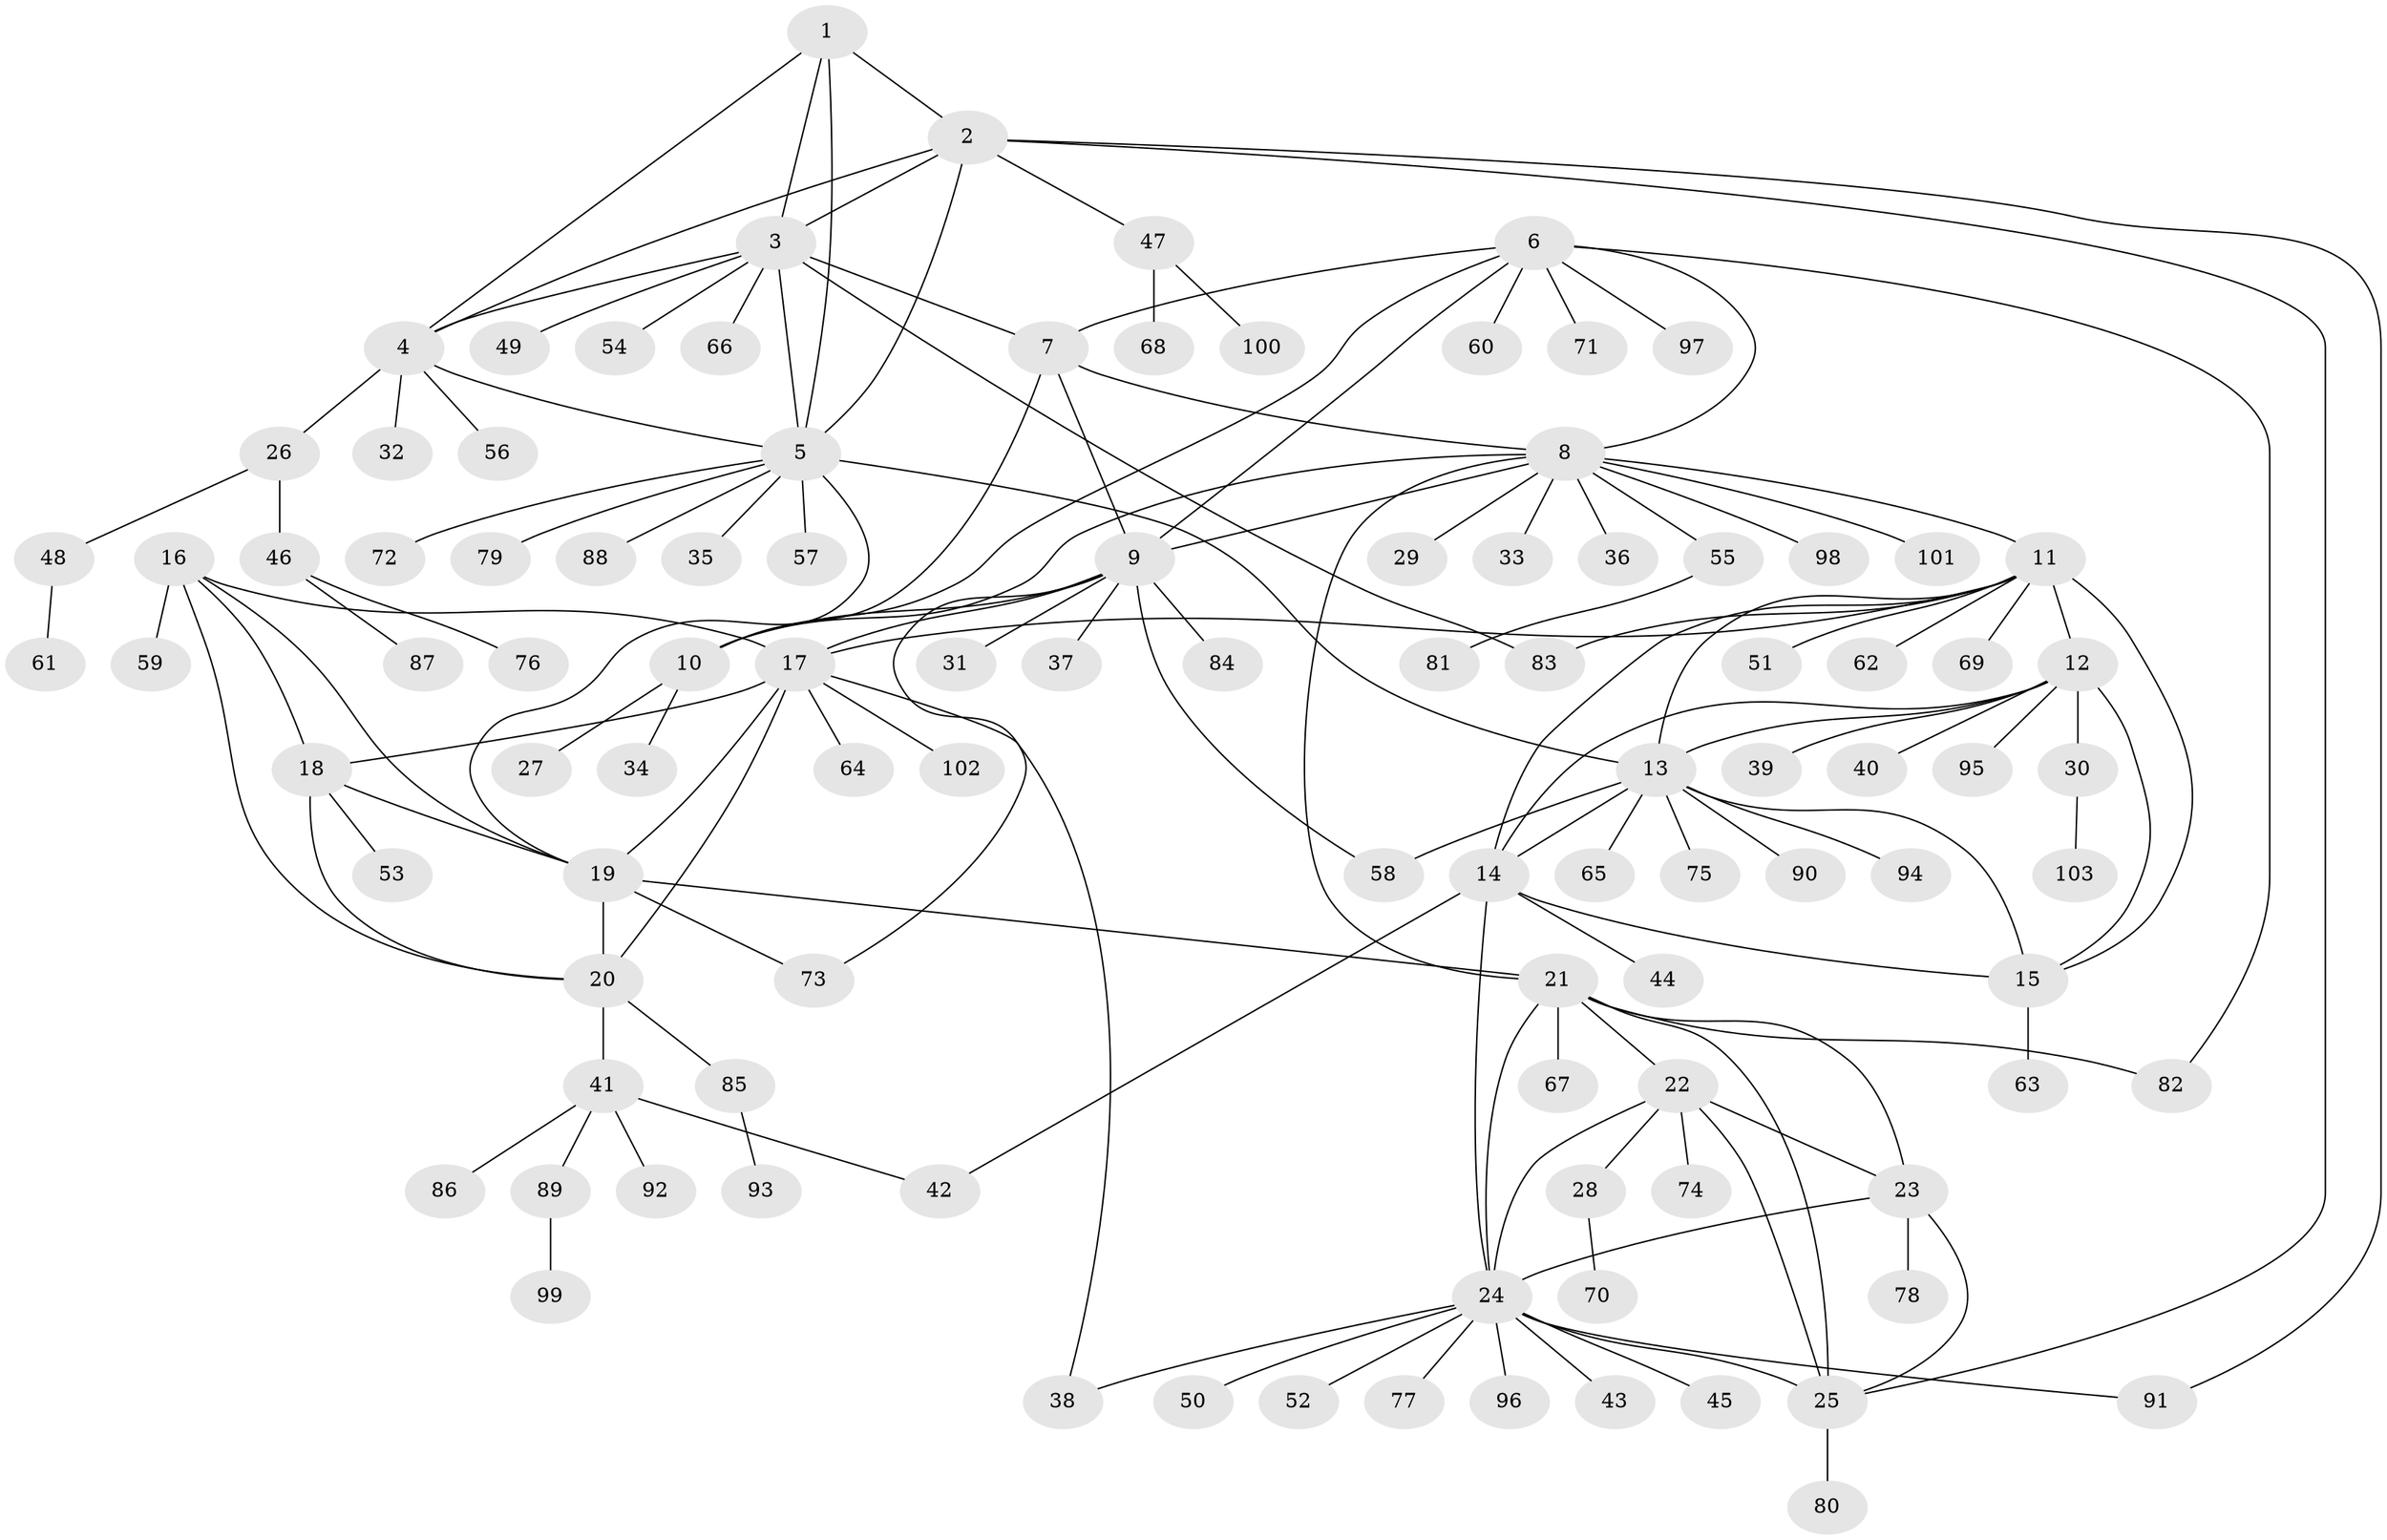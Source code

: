 // coarse degree distribution, {3: 0.024691358024691357, 13: 0.012345679012345678, 11: 0.024691358024691357, 5: 0.037037037037037035, 7: 0.04938271604938271, 9: 0.037037037037037035, 6: 0.024691358024691357, 4: 0.024691358024691357, 10: 0.012345679012345678, 8: 0.012345679012345678, 12: 0.012345679012345678, 1: 0.654320987654321, 2: 0.07407407407407407}
// Generated by graph-tools (version 1.1) at 2025/24/03/03/25 07:24:15]
// undirected, 103 vertices, 145 edges
graph export_dot {
graph [start="1"]
  node [color=gray90,style=filled];
  1;
  2;
  3;
  4;
  5;
  6;
  7;
  8;
  9;
  10;
  11;
  12;
  13;
  14;
  15;
  16;
  17;
  18;
  19;
  20;
  21;
  22;
  23;
  24;
  25;
  26;
  27;
  28;
  29;
  30;
  31;
  32;
  33;
  34;
  35;
  36;
  37;
  38;
  39;
  40;
  41;
  42;
  43;
  44;
  45;
  46;
  47;
  48;
  49;
  50;
  51;
  52;
  53;
  54;
  55;
  56;
  57;
  58;
  59;
  60;
  61;
  62;
  63;
  64;
  65;
  66;
  67;
  68;
  69;
  70;
  71;
  72;
  73;
  74;
  75;
  76;
  77;
  78;
  79;
  80;
  81;
  82;
  83;
  84;
  85;
  86;
  87;
  88;
  89;
  90;
  91;
  92;
  93;
  94;
  95;
  96;
  97;
  98;
  99;
  100;
  101;
  102;
  103;
  1 -- 2;
  1 -- 3;
  1 -- 4;
  1 -- 5;
  2 -- 3;
  2 -- 4;
  2 -- 5;
  2 -- 25;
  2 -- 47;
  2 -- 91;
  3 -- 4;
  3 -- 5;
  3 -- 7;
  3 -- 49;
  3 -- 54;
  3 -- 66;
  3 -- 83;
  4 -- 5;
  4 -- 26;
  4 -- 32;
  4 -- 56;
  5 -- 13;
  5 -- 19;
  5 -- 35;
  5 -- 57;
  5 -- 72;
  5 -- 79;
  5 -- 88;
  6 -- 7;
  6 -- 8;
  6 -- 9;
  6 -- 10;
  6 -- 60;
  6 -- 71;
  6 -- 82;
  6 -- 97;
  7 -- 8;
  7 -- 9;
  7 -- 10;
  8 -- 9;
  8 -- 10;
  8 -- 11;
  8 -- 21;
  8 -- 29;
  8 -- 33;
  8 -- 36;
  8 -- 55;
  8 -- 98;
  8 -- 101;
  9 -- 10;
  9 -- 17;
  9 -- 31;
  9 -- 37;
  9 -- 58;
  9 -- 73;
  9 -- 84;
  10 -- 27;
  10 -- 34;
  11 -- 12;
  11 -- 13;
  11 -- 14;
  11 -- 15;
  11 -- 17;
  11 -- 51;
  11 -- 62;
  11 -- 69;
  11 -- 83;
  12 -- 13;
  12 -- 14;
  12 -- 15;
  12 -- 30;
  12 -- 39;
  12 -- 40;
  12 -- 95;
  13 -- 14;
  13 -- 15;
  13 -- 58;
  13 -- 65;
  13 -- 75;
  13 -- 90;
  13 -- 94;
  14 -- 15;
  14 -- 24;
  14 -- 42;
  14 -- 44;
  15 -- 63;
  16 -- 17;
  16 -- 18;
  16 -- 19;
  16 -- 20;
  16 -- 59;
  17 -- 18;
  17 -- 19;
  17 -- 20;
  17 -- 38;
  17 -- 64;
  17 -- 102;
  18 -- 19;
  18 -- 20;
  18 -- 53;
  19 -- 20;
  19 -- 21;
  19 -- 73;
  20 -- 41;
  20 -- 85;
  21 -- 22;
  21 -- 23;
  21 -- 24;
  21 -- 25;
  21 -- 67;
  21 -- 82;
  22 -- 23;
  22 -- 24;
  22 -- 25;
  22 -- 28;
  22 -- 74;
  23 -- 24;
  23 -- 25;
  23 -- 78;
  24 -- 25;
  24 -- 38;
  24 -- 43;
  24 -- 45;
  24 -- 50;
  24 -- 52;
  24 -- 77;
  24 -- 91;
  24 -- 96;
  25 -- 80;
  26 -- 46;
  26 -- 48;
  28 -- 70;
  30 -- 103;
  41 -- 42;
  41 -- 86;
  41 -- 89;
  41 -- 92;
  46 -- 76;
  46 -- 87;
  47 -- 68;
  47 -- 100;
  48 -- 61;
  55 -- 81;
  85 -- 93;
  89 -- 99;
}
